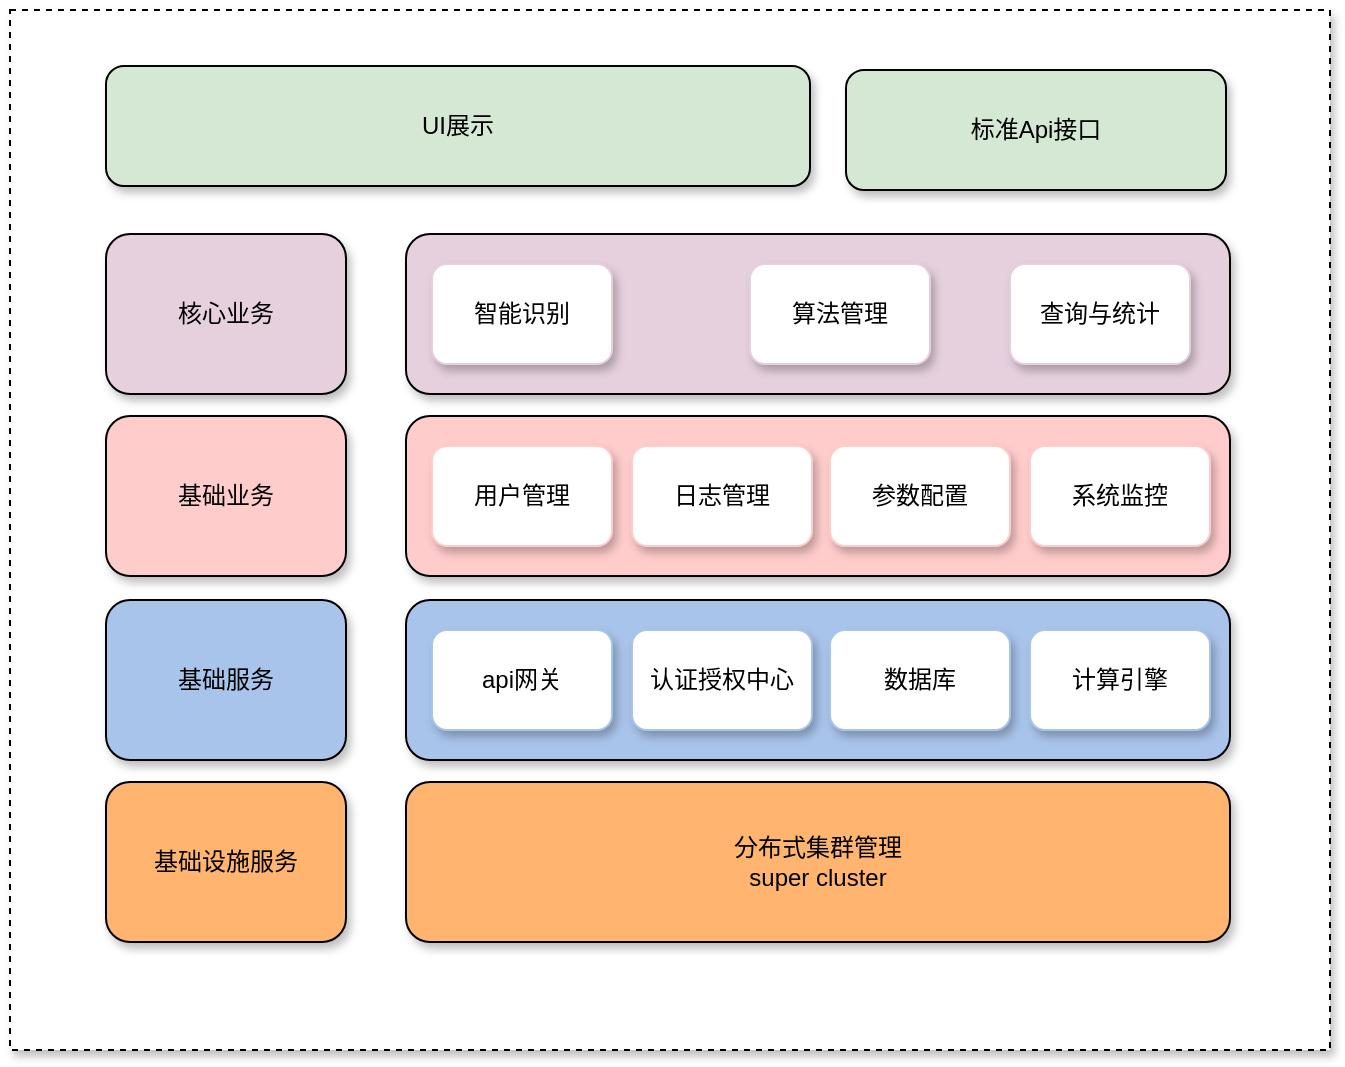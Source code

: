 <mxfile version="14.0.1" type="github">
  <diagram id="VaOqIwYDzZyav0qmfRHP" name="Page-1">
    <mxGraphModel dx="1422" dy="794" grid="1" gridSize="10" guides="1" tooltips="1" connect="1" arrows="1" fold="1" page="1" pageScale="1" pageWidth="827" pageHeight="1169" math="0" shadow="0">
      <root>
        <mxCell id="0" />
        <mxCell id="1" parent="0" />
        <mxCell id="x19COVBgYJmnFYbQwka--35" value="" style="group;fillColor=#E6D0DE;" parent="1" vertex="1" connectable="0">
          <mxGeometry x="40" y="10" width="660" height="520" as="geometry" />
        </mxCell>
        <mxCell id="x19COVBgYJmnFYbQwka--34" value="" style="rounded=0;whiteSpace=wrap;html=1;dashed=1;fillColor=#FFFFFF;shadow=1;" parent="x19COVBgYJmnFYbQwka--35" vertex="1">
          <mxGeometry width="660" height="520" as="geometry" />
        </mxCell>
        <mxCell id="C2blHhnBYsQ928-1BrAh-2" value="UI展示" style="rounded=1;whiteSpace=wrap;html=1;fillColor=#D5E8D4;shadow=1;" parent="x19COVBgYJmnFYbQwka--35" vertex="1">
          <mxGeometry x="48" y="28" width="352" height="60" as="geometry" />
        </mxCell>
        <mxCell id="C2blHhnBYsQ928-1BrAh-4" value="标准Api接口" style="rounded=1;whiteSpace=wrap;html=1;fillColor=#D5E8D4;shadow=1;" parent="x19COVBgYJmnFYbQwka--35" vertex="1">
          <mxGeometry x="418" y="30" width="190" height="60" as="geometry" />
        </mxCell>
        <mxCell id="C2blHhnBYsQ928-1BrAh-5" value="核心业务" style="rounded=1;whiteSpace=wrap;html=1;fillColor=#E6D0DE;shadow=1;" parent="x19COVBgYJmnFYbQwka--35" vertex="1">
          <mxGeometry x="48" y="112" width="120" height="80" as="geometry" />
        </mxCell>
        <mxCell id="C2blHhnBYsQ928-1BrAh-6" value="基础设施服务" style="rounded=1;whiteSpace=wrap;html=1;fillColor=#FFB570;shadow=1;" parent="x19COVBgYJmnFYbQwka--35" vertex="1">
          <mxGeometry x="48" y="386" width="120" height="80" as="geometry" />
        </mxCell>
        <mxCell id="C2blHhnBYsQ928-1BrAh-7" value="基础服务" style="rounded=1;whiteSpace=wrap;html=1;fillColor=#A9C4EB;shadow=1;" parent="x19COVBgYJmnFYbQwka--35" vertex="1">
          <mxGeometry x="48" y="295" width="120" height="80" as="geometry" />
        </mxCell>
        <mxCell id="C2blHhnBYsQ928-1BrAh-8" value="基础业务" style="rounded=1;whiteSpace=wrap;html=1;fillColor=#FFCCCC;shadow=1;" parent="x19COVBgYJmnFYbQwka--35" vertex="1">
          <mxGeometry x="48" y="203" width="120" height="80" as="geometry" />
        </mxCell>
        <mxCell id="x19COVBgYJmnFYbQwka--5" value="" style="rounded=1;whiteSpace=wrap;html=1;fillColor=#E6D0DE;shadow=1;" parent="x19COVBgYJmnFYbQwka--35" vertex="1">
          <mxGeometry x="198" y="112" width="412" height="80" as="geometry" />
        </mxCell>
        <mxCell id="x19COVBgYJmnFYbQwka--6" value="分布式集群管理&lt;br&gt;super cluster" style="rounded=1;whiteSpace=wrap;html=1;fillColor=#FFB570;shadow=1;" parent="x19COVBgYJmnFYbQwka--35" vertex="1">
          <mxGeometry x="198" y="386" width="412" height="80" as="geometry" />
        </mxCell>
        <mxCell id="x19COVBgYJmnFYbQwka--7" value="" style="rounded=1;whiteSpace=wrap;html=1;fillColor=#A9C4EB;shadow=1;" parent="x19COVBgYJmnFYbQwka--35" vertex="1">
          <mxGeometry x="198" y="295" width="412" height="80" as="geometry" />
        </mxCell>
        <mxCell id="x19COVBgYJmnFYbQwka--8" value="" style="rounded=1;whiteSpace=wrap;html=1;fillColor=#FFCCCC;shadow=1;" parent="x19COVBgYJmnFYbQwka--35" vertex="1">
          <mxGeometry x="198" y="203" width="412" height="80" as="geometry" />
        </mxCell>
        <mxCell id="x19COVBgYJmnFYbQwka--9" value="智能识别" style="rounded=1;whiteSpace=wrap;html=1;strokeColor=#E6D0DE;shadow=1;" parent="x19COVBgYJmnFYbQwka--35" vertex="1">
          <mxGeometry x="211" y="127" width="90" height="50" as="geometry" />
        </mxCell>
        <mxCell id="x19COVBgYJmnFYbQwka--10" value="算法管理" style="rounded=1;whiteSpace=wrap;html=1;strokeColor=#E6D0DE;shadow=1;" parent="x19COVBgYJmnFYbQwka--35" vertex="1">
          <mxGeometry x="370" y="127" width="90" height="50" as="geometry" />
        </mxCell>
        <mxCell id="x19COVBgYJmnFYbQwka--11" value="查询与统计" style="rounded=1;whiteSpace=wrap;html=1;strokeColor=#E6D0DE;shadow=1;" parent="x19COVBgYJmnFYbQwka--35" vertex="1">
          <mxGeometry x="500" y="127" width="90" height="50" as="geometry" />
        </mxCell>
        <mxCell id="x19COVBgYJmnFYbQwka--12" value="用户管理" style="rounded=1;whiteSpace=wrap;html=1;shadow=1;strokeColor=#FFCCCC;" parent="x19COVBgYJmnFYbQwka--35" vertex="1">
          <mxGeometry x="211" y="218" width="90" height="50" as="geometry" />
        </mxCell>
        <mxCell id="x19COVBgYJmnFYbQwka--13" value="日志管理" style="rounded=1;whiteSpace=wrap;html=1;shadow=1;strokeColor=#FFCCCC;" parent="x19COVBgYJmnFYbQwka--35" vertex="1">
          <mxGeometry x="311" y="218" width="90" height="50" as="geometry" />
        </mxCell>
        <mxCell id="x19COVBgYJmnFYbQwka--14" value="参数配置" style="rounded=1;whiteSpace=wrap;html=1;shadow=1;strokeColor=#FFCCCC;" parent="x19COVBgYJmnFYbQwka--35" vertex="1">
          <mxGeometry x="410" y="218" width="90" height="50" as="geometry" />
        </mxCell>
        <mxCell id="x19COVBgYJmnFYbQwka--15" value="api网关" style="rounded=1;whiteSpace=wrap;html=1;strokeColor=#A9C4EB;shadow=1;" parent="x19COVBgYJmnFYbQwka--35" vertex="1">
          <mxGeometry x="211" y="310" width="90" height="50" as="geometry" />
        </mxCell>
        <mxCell id="x19COVBgYJmnFYbQwka--16" value="数据库" style="rounded=1;whiteSpace=wrap;html=1;strokeColor=#A9C4EB;shadow=1;" parent="x19COVBgYJmnFYbQwka--35" vertex="1">
          <mxGeometry x="410" y="310" width="90" height="50" as="geometry" />
        </mxCell>
        <mxCell id="x19COVBgYJmnFYbQwka--17" value="计算引擎" style="rounded=1;whiteSpace=wrap;html=1;strokeColor=#A9C4EB;shadow=1;" parent="x19COVBgYJmnFYbQwka--35" vertex="1">
          <mxGeometry x="510" y="310" width="90" height="50" as="geometry" />
        </mxCell>
        <mxCell id="x19COVBgYJmnFYbQwka--21" value="系统监控" style="rounded=1;whiteSpace=wrap;html=1;shadow=1;strokeColor=#FFCCCC;" parent="x19COVBgYJmnFYbQwka--35" vertex="1">
          <mxGeometry x="510" y="218" width="90" height="50" as="geometry" />
        </mxCell>
        <mxCell id="a1_X5vV-90AHz81CJ_Xn-2" value="认证授权中心" style="rounded=1;whiteSpace=wrap;html=1;strokeColor=#A9C4EB;shadow=1;" vertex="1" parent="1">
          <mxGeometry x="351" y="320" width="90" height="50" as="geometry" />
        </mxCell>
      </root>
    </mxGraphModel>
  </diagram>
</mxfile>

